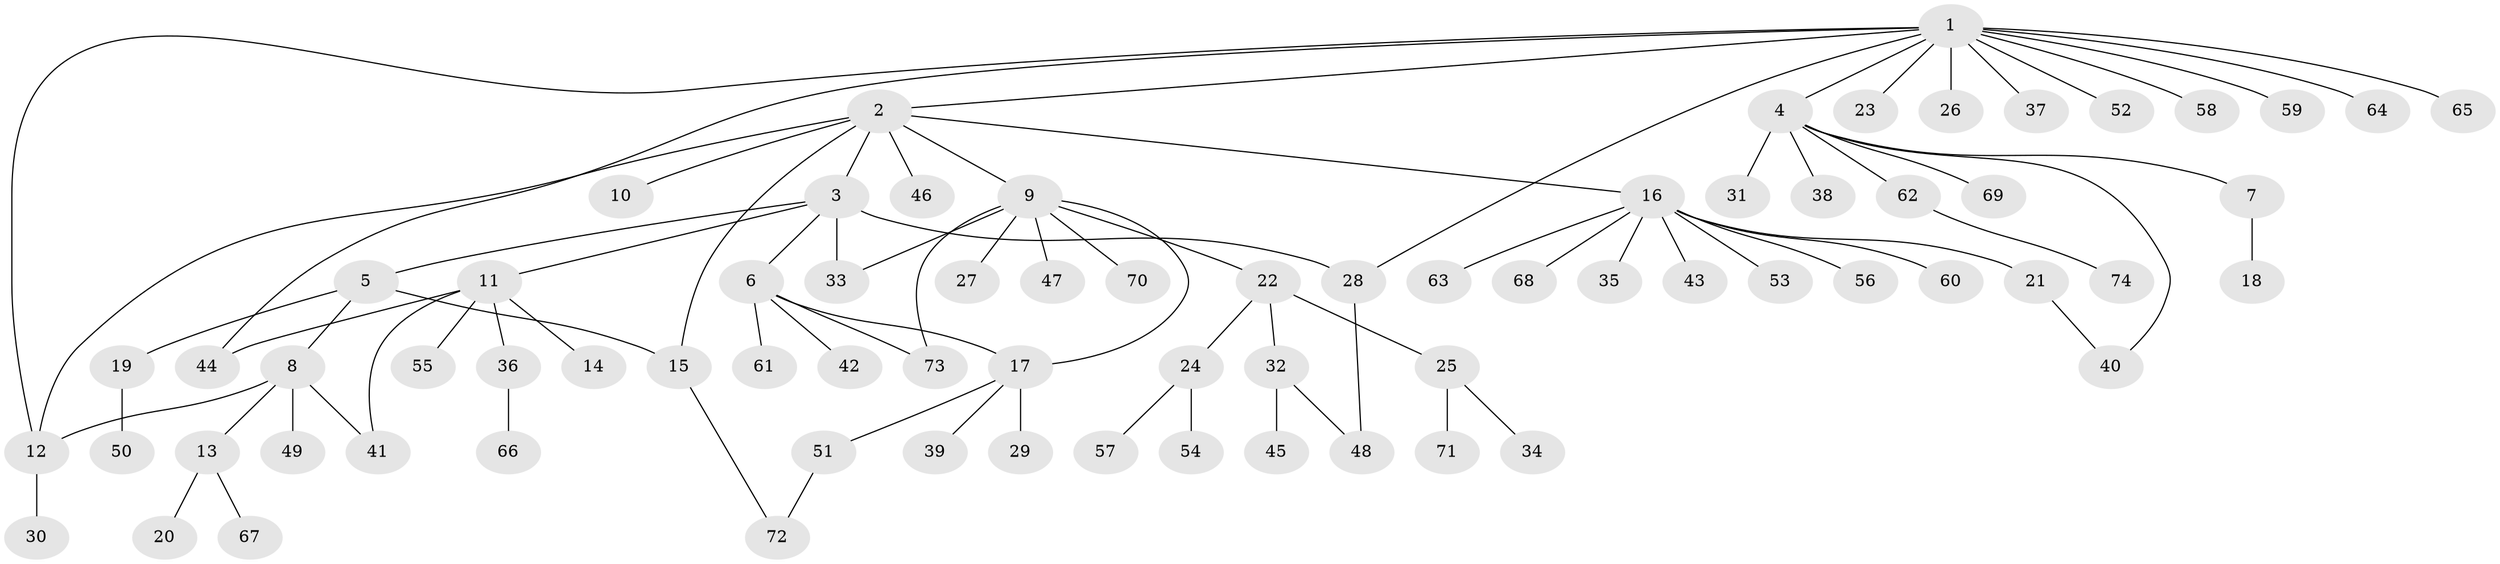 // original degree distribution, {14: 0.00819672131147541, 10: 0.02459016393442623, 12: 0.01639344262295082, 8: 0.00819672131147541, 5: 0.02459016393442623, 6: 0.02459016393442623, 3: 0.05737704918032787, 1: 0.6147540983606558, 7: 0.00819672131147541, 4: 0.03278688524590164, 2: 0.18032786885245902}
// Generated by graph-tools (version 1.1) at 2025/50/03/04/25 22:50:26]
// undirected, 74 vertices, 85 edges
graph export_dot {
  node [color=gray90,style=filled];
  1;
  2;
  3;
  4;
  5;
  6;
  7;
  8;
  9;
  10;
  11;
  12;
  13;
  14;
  15;
  16;
  17;
  18;
  19;
  20;
  21;
  22;
  23;
  24;
  25;
  26;
  27;
  28;
  29;
  30;
  31;
  32;
  33;
  34;
  35;
  36;
  37;
  38;
  39;
  40;
  41;
  42;
  43;
  44;
  45;
  46;
  47;
  48;
  49;
  50;
  51;
  52;
  53;
  54;
  55;
  56;
  57;
  58;
  59;
  60;
  61;
  62;
  63;
  64;
  65;
  66;
  67;
  68;
  69;
  70;
  71;
  72;
  73;
  74;
  1 -- 2 [weight=1.0];
  1 -- 4 [weight=1.0];
  1 -- 12 [weight=1.0];
  1 -- 23 [weight=1.0];
  1 -- 26 [weight=1.0];
  1 -- 28 [weight=1.0];
  1 -- 37 [weight=1.0];
  1 -- 44 [weight=1.0];
  1 -- 52 [weight=1.0];
  1 -- 58 [weight=1.0];
  1 -- 59 [weight=1.0];
  1 -- 64 [weight=1.0];
  1 -- 65 [weight=1.0];
  2 -- 3 [weight=1.0];
  2 -- 9 [weight=1.0];
  2 -- 10 [weight=1.0];
  2 -- 12 [weight=1.0];
  2 -- 15 [weight=1.0];
  2 -- 16 [weight=1.0];
  2 -- 46 [weight=1.0];
  3 -- 5 [weight=1.0];
  3 -- 6 [weight=1.0];
  3 -- 11 [weight=1.0];
  3 -- 28 [weight=1.0];
  3 -- 33 [weight=6.0];
  4 -- 7 [weight=1.0];
  4 -- 31 [weight=1.0];
  4 -- 38 [weight=1.0];
  4 -- 40 [weight=1.0];
  4 -- 62 [weight=1.0];
  4 -- 69 [weight=1.0];
  5 -- 8 [weight=1.0];
  5 -- 15 [weight=1.0];
  5 -- 19 [weight=1.0];
  6 -- 17 [weight=1.0];
  6 -- 42 [weight=1.0];
  6 -- 61 [weight=1.0];
  6 -- 73 [weight=1.0];
  7 -- 18 [weight=1.0];
  8 -- 12 [weight=1.0];
  8 -- 13 [weight=1.0];
  8 -- 41 [weight=1.0];
  8 -- 49 [weight=1.0];
  9 -- 17 [weight=1.0];
  9 -- 22 [weight=1.0];
  9 -- 27 [weight=1.0];
  9 -- 33 [weight=1.0];
  9 -- 47 [weight=1.0];
  9 -- 70 [weight=1.0];
  9 -- 73 [weight=1.0];
  11 -- 14 [weight=1.0];
  11 -- 36 [weight=1.0];
  11 -- 41 [weight=1.0];
  11 -- 44 [weight=1.0];
  11 -- 55 [weight=1.0];
  12 -- 30 [weight=1.0];
  13 -- 20 [weight=1.0];
  13 -- 67 [weight=1.0];
  15 -- 72 [weight=1.0];
  16 -- 21 [weight=1.0];
  16 -- 35 [weight=1.0];
  16 -- 43 [weight=1.0];
  16 -- 53 [weight=1.0];
  16 -- 56 [weight=1.0];
  16 -- 60 [weight=1.0];
  16 -- 63 [weight=1.0];
  16 -- 68 [weight=1.0];
  17 -- 29 [weight=6.0];
  17 -- 39 [weight=1.0];
  17 -- 51 [weight=1.0];
  19 -- 50 [weight=1.0];
  21 -- 40 [weight=1.0];
  22 -- 24 [weight=1.0];
  22 -- 25 [weight=1.0];
  22 -- 32 [weight=1.0];
  24 -- 54 [weight=1.0];
  24 -- 57 [weight=1.0];
  25 -- 34 [weight=1.0];
  25 -- 71 [weight=1.0];
  28 -- 48 [weight=1.0];
  32 -- 45 [weight=3.0];
  32 -- 48 [weight=1.0];
  36 -- 66 [weight=1.0];
  51 -- 72 [weight=1.0];
  62 -- 74 [weight=1.0];
}
